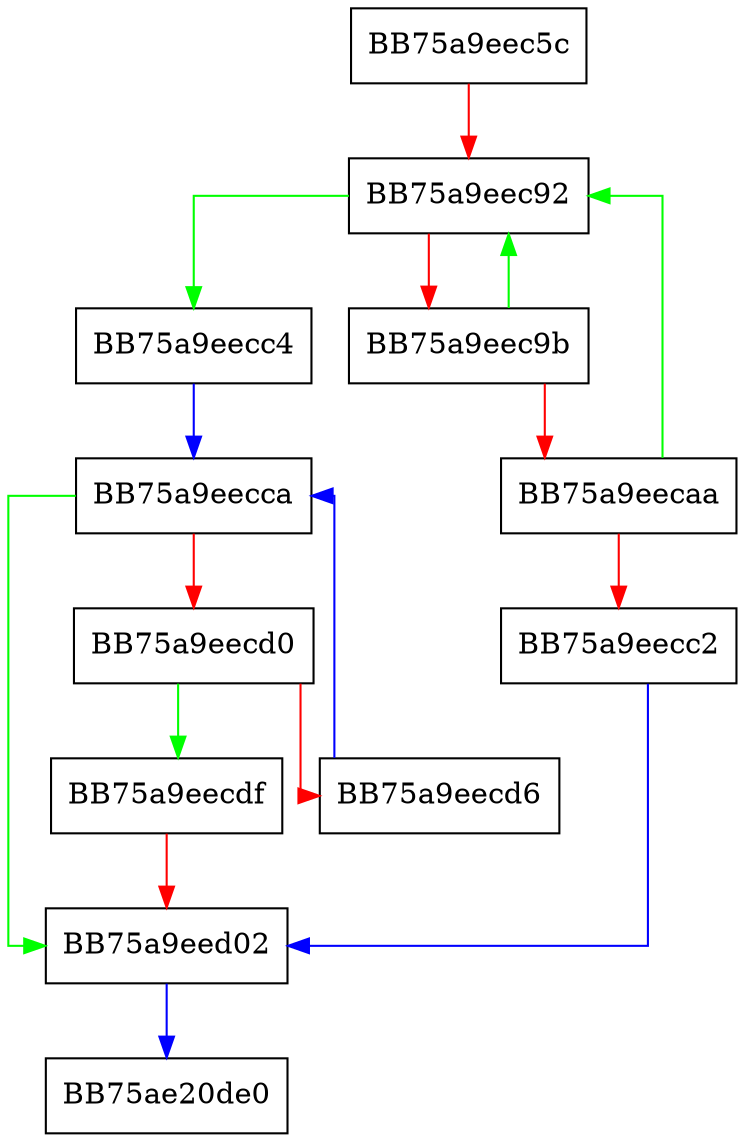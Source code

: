 digraph _Cnd_register_at_thread_exit {
  node [shape="box"];
  graph [splines=ortho];
  BB75a9eec5c -> BB75a9eec92 [color="red"];
  BB75a9eec92 -> BB75a9eecc4 [color="green"];
  BB75a9eec92 -> BB75a9eec9b [color="red"];
  BB75a9eec9b -> BB75a9eec92 [color="green"];
  BB75a9eec9b -> BB75a9eecaa [color="red"];
  BB75a9eecaa -> BB75a9eec92 [color="green"];
  BB75a9eecaa -> BB75a9eecc2 [color="red"];
  BB75a9eecc2 -> BB75a9eed02 [color="blue"];
  BB75a9eecc4 -> BB75a9eecca [color="blue"];
  BB75a9eecca -> BB75a9eed02 [color="green"];
  BB75a9eecca -> BB75a9eecd0 [color="red"];
  BB75a9eecd0 -> BB75a9eecdf [color="green"];
  BB75a9eecd0 -> BB75a9eecd6 [color="red"];
  BB75a9eecd6 -> BB75a9eecca [color="blue"];
  BB75a9eecdf -> BB75a9eed02 [color="red"];
  BB75a9eed02 -> BB75ae20de0 [color="blue"];
}